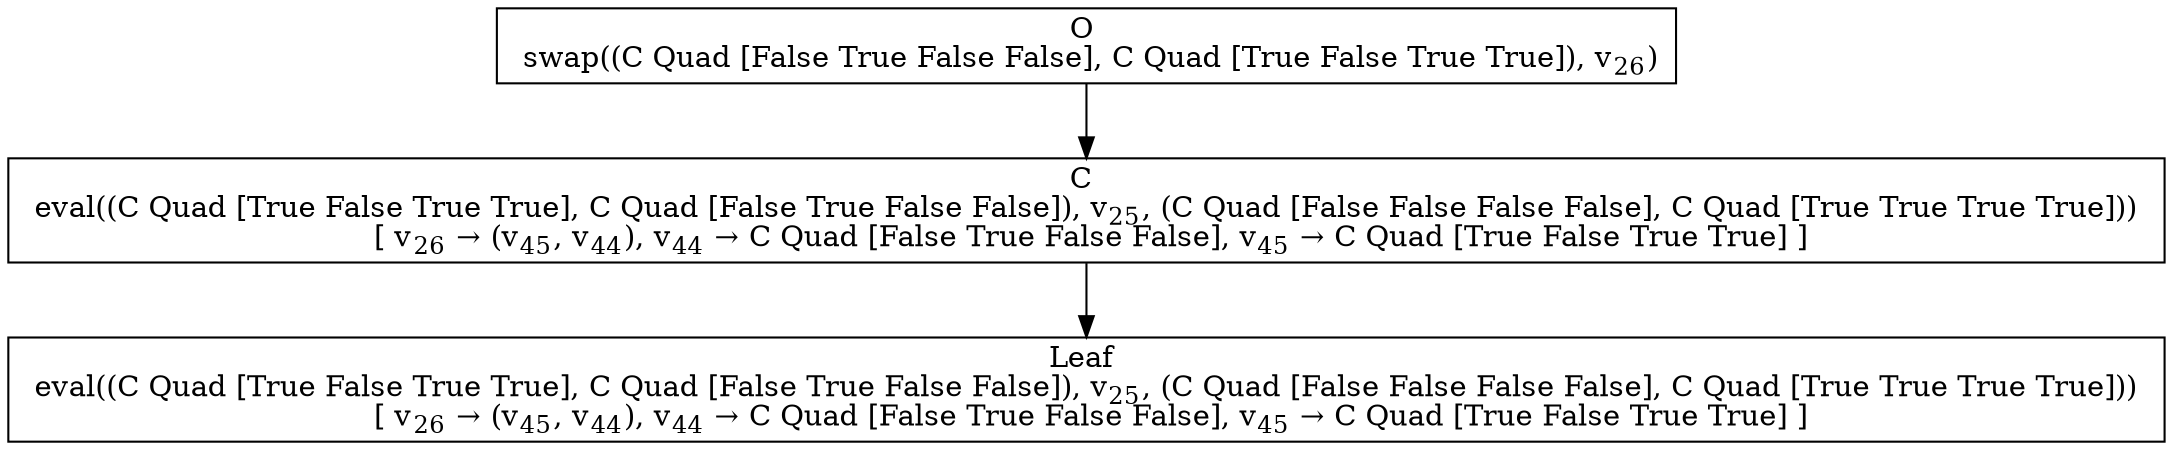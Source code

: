 digraph {
    graph [rankdir=TB
          ,bgcolor=transparent];
    node [shape=box
         ,fillcolor=white
         ,style=filled];
    0 [label=<O <BR/> swap((C Quad [False True False False], C Quad [True False True True]), v<SUB>26</SUB>)>];
    1 [label=<C <BR/> eval((C Quad [True False True True], C Quad [False True False False]), v<SUB>25</SUB>, (C Quad [False False False False], C Quad [True True True True])) <BR/>  [ v<SUB>26</SUB> &rarr; (v<SUB>45</SUB>, v<SUB>44</SUB>), v<SUB>44</SUB> &rarr; C Quad [False True False False], v<SUB>45</SUB> &rarr; C Quad [True False True True] ] >];
    2 [label=<Leaf <BR/> eval((C Quad [True False True True], C Quad [False True False False]), v<SUB>25</SUB>, (C Quad [False False False False], C Quad [True True True True])) <BR/>  [ v<SUB>26</SUB> &rarr; (v<SUB>45</SUB>, v<SUB>44</SUB>), v<SUB>44</SUB> &rarr; C Quad [False True False False], v<SUB>45</SUB> &rarr; C Quad [True False True True] ] >];
    0 -> 1 [label=""];
    1 -> 2 [label=""];
}
